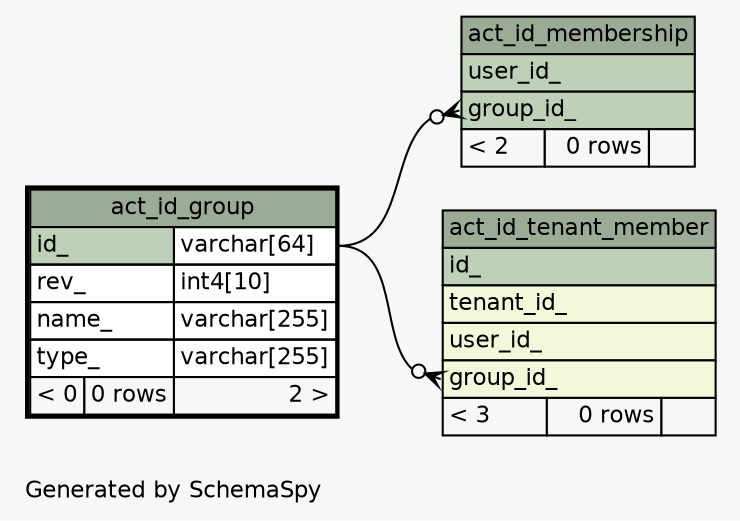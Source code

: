 // dot 2.43.0 on Linux 5.13.0-1021-azure
// SchemaSpy rev Unknown
digraph "oneDegreeRelationshipsDiagram" {
  graph [
    rankdir="RL"
    bgcolor="#f7f7f7"
    label="\nGenerated by SchemaSpy"
    labeljust="l"
    nodesep="0.18"
    ranksep="0.46"
    fontname="Helvetica"
    fontsize="11"
  ];
  node [
    fontname="Helvetica"
    fontsize="11"
    shape="plaintext"
  ];
  edge [
    arrowsize="0.8"
  ];
  "act_id_membership":"group_id_":w -> "act_id_group":"id_.type":e [arrowhead=none dir=back arrowtail=crowodot];
  "act_id_tenant_member":"group_id_":w -> "act_id_group":"id_.type":e [arrowhead=none dir=back arrowtail=crowodot];
  "act_id_group" [
    label=<
    <TABLE BORDER="2" CELLBORDER="1" CELLSPACING="0" BGCOLOR="#ffffff">
      <TR><TD COLSPAN="3" BGCOLOR="#9bab96" ALIGN="CENTER">act_id_group</TD></TR>
      <TR><TD PORT="id_" COLSPAN="2" BGCOLOR="#bed1b8" ALIGN="LEFT">id_</TD><TD PORT="id_.type" ALIGN="LEFT">varchar[64]</TD></TR>
      <TR><TD PORT="rev_" COLSPAN="2" ALIGN="LEFT">rev_</TD><TD PORT="rev_.type" ALIGN="LEFT">int4[10]</TD></TR>
      <TR><TD PORT="name_" COLSPAN="2" ALIGN="LEFT">name_</TD><TD PORT="name_.type" ALIGN="LEFT">varchar[255]</TD></TR>
      <TR><TD PORT="type_" COLSPAN="2" ALIGN="LEFT">type_</TD><TD PORT="type_.type" ALIGN="LEFT">varchar[255]</TD></TR>
      <TR><TD ALIGN="LEFT" BGCOLOR="#f7f7f7">&lt; 0</TD><TD ALIGN="RIGHT" BGCOLOR="#f7f7f7">0 rows</TD><TD ALIGN="RIGHT" BGCOLOR="#f7f7f7">2 &gt;</TD></TR>
    </TABLE>>
    URL="act_id_group.html"
    tooltip="act_id_group"
  ];
  "act_id_membership" [
    label=<
    <TABLE BORDER="0" CELLBORDER="1" CELLSPACING="0" BGCOLOR="#ffffff">
      <TR><TD COLSPAN="3" BGCOLOR="#9bab96" ALIGN="CENTER">act_id_membership</TD></TR>
      <TR><TD PORT="user_id_" COLSPAN="3" BGCOLOR="#bed1b8" ALIGN="LEFT">user_id_</TD></TR>
      <TR><TD PORT="group_id_" COLSPAN="3" BGCOLOR="#bed1b8" ALIGN="LEFT">group_id_</TD></TR>
      <TR><TD ALIGN="LEFT" BGCOLOR="#f7f7f7">&lt; 2</TD><TD ALIGN="RIGHT" BGCOLOR="#f7f7f7">0 rows</TD><TD ALIGN="RIGHT" BGCOLOR="#f7f7f7">  </TD></TR>
    </TABLE>>
    URL="act_id_membership.html"
    tooltip="act_id_membership"
  ];
  "act_id_tenant_member" [
    label=<
    <TABLE BORDER="0" CELLBORDER="1" CELLSPACING="0" BGCOLOR="#ffffff">
      <TR><TD COLSPAN="3" BGCOLOR="#9bab96" ALIGN="CENTER">act_id_tenant_member</TD></TR>
      <TR><TD PORT="id_" COLSPAN="3" BGCOLOR="#bed1b8" ALIGN="LEFT">id_</TD></TR>
      <TR><TD PORT="tenant_id_" COLSPAN="3" BGCOLOR="#f4f7da" ALIGN="LEFT">tenant_id_</TD></TR>
      <TR><TD PORT="user_id_" COLSPAN="3" BGCOLOR="#f4f7da" ALIGN="LEFT">user_id_</TD></TR>
      <TR><TD PORT="group_id_" COLSPAN="3" BGCOLOR="#f4f7da" ALIGN="LEFT">group_id_</TD></TR>
      <TR><TD ALIGN="LEFT" BGCOLOR="#f7f7f7">&lt; 3</TD><TD ALIGN="RIGHT" BGCOLOR="#f7f7f7">0 rows</TD><TD ALIGN="RIGHT" BGCOLOR="#f7f7f7">  </TD></TR>
    </TABLE>>
    URL="act_id_tenant_member.html"
    tooltip="act_id_tenant_member"
  ];
}
